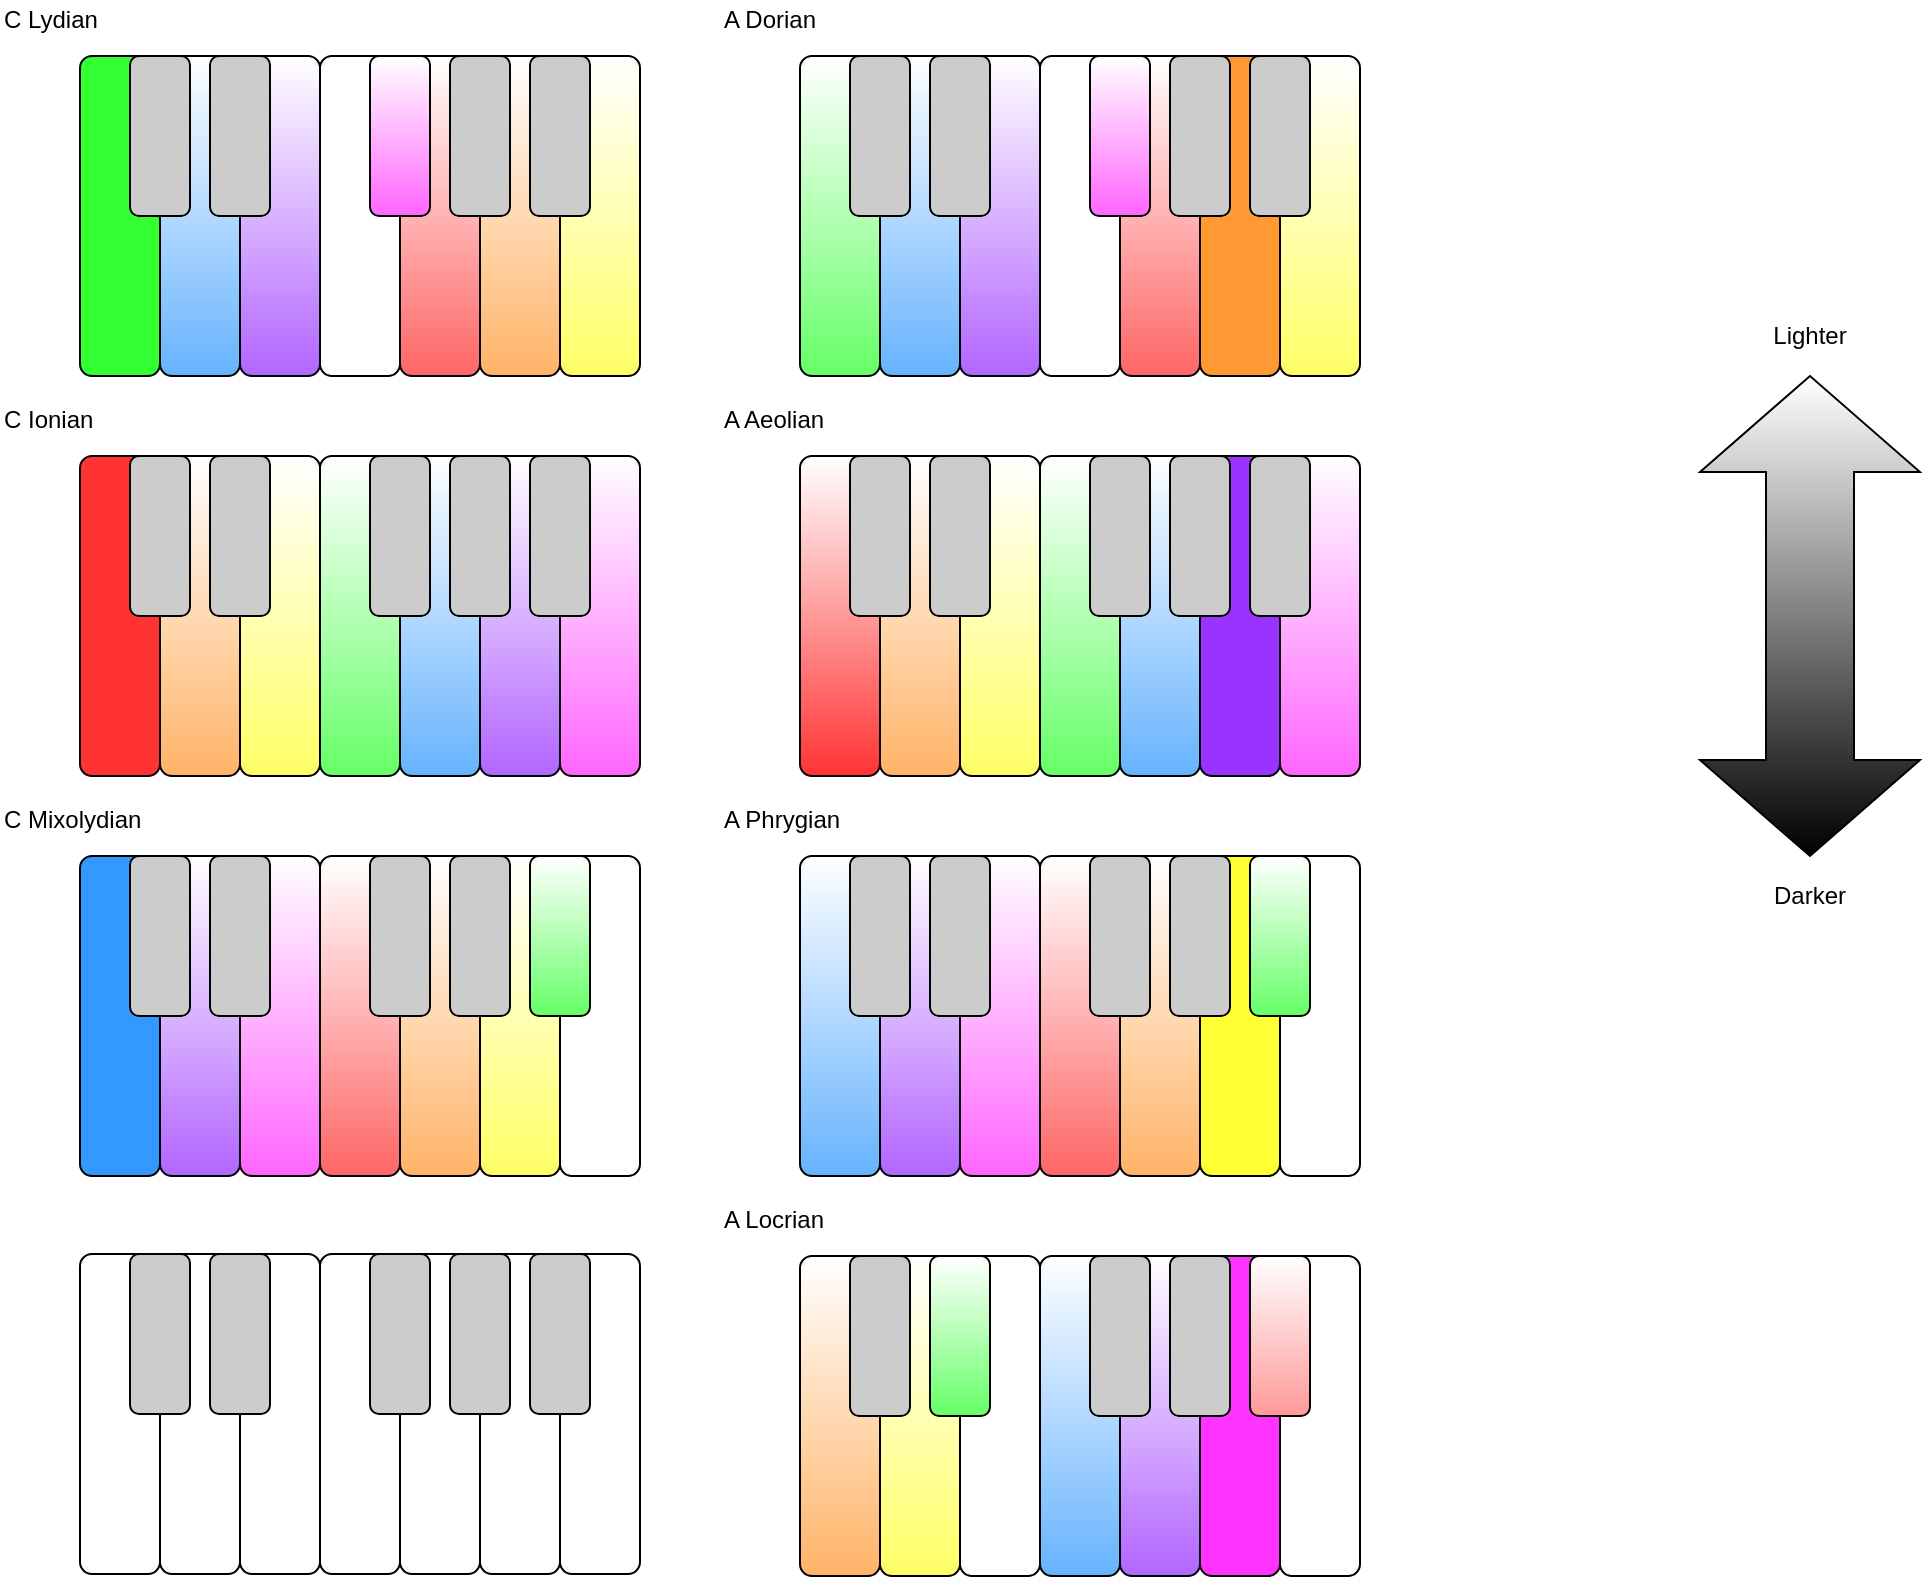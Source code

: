 <mxfile version="12.2.6" type="device" pages="1"><diagram id="di5Yv3GxX6VZjZerQhxb" name="Page-1"><mxGraphModel dx="1131" dy="741" grid="1" gridSize="10" guides="1" tooltips="1" connect="1" arrows="1" fold="1" page="1" pageScale="1" pageWidth="850" pageHeight="1100" math="0" shadow="0"><root><mxCell id="0"/><mxCell id="1" parent="0"/><mxCell id="85Zpxs_qxaEttx9XH-Ix-26" value="" style="rounded=1;whiteSpace=wrap;html=1;fillColor=#FF3333;gradientColor=none;gradientDirection=north;" parent="1" vertex="1"><mxGeometry x="40" y="240" width="40" height="160" as="geometry"/></mxCell><mxCell id="85Zpxs_qxaEttx9XH-Ix-27" value="" style="rounded=1;whiteSpace=wrap;html=1;fillColor=#FFB366;gradientColor=#ffffff;gradientDirection=north;" parent="1" vertex="1"><mxGeometry x="80" y="240" width="40" height="160" as="geometry"/></mxCell><mxCell id="85Zpxs_qxaEttx9XH-Ix-28" value="" style="rounded=1;whiteSpace=wrap;html=1;fillColor=#FFFF66;gradientColor=#ffffff;gradientDirection=north;" parent="1" vertex="1"><mxGeometry x="120" y="240" width="40" height="160" as="geometry"/></mxCell><mxCell id="85Zpxs_qxaEttx9XH-Ix-29" value="" style="rounded=1;whiteSpace=wrap;html=1;fillColor=#66FF66;gradientColor=#ffffff;gradientDirection=north;" parent="1" vertex="1"><mxGeometry x="160" y="240" width="40" height="160" as="geometry"/></mxCell><mxCell id="85Zpxs_qxaEttx9XH-Ix-30" value="" style="rounded=1;whiteSpace=wrap;html=1;fillColor=#66B2FF;gradientColor=#ffffff;gradientDirection=north;" parent="1" vertex="1"><mxGeometry x="200" y="240" width="40" height="160" as="geometry"/></mxCell><mxCell id="85Zpxs_qxaEttx9XH-Ix-31" value="" style="rounded=1;whiteSpace=wrap;html=1;fillColor=#B266FF;gradientColor=#ffffff;gradientDirection=north;" parent="1" vertex="1"><mxGeometry x="240" y="240" width="40" height="160" as="geometry"/></mxCell><mxCell id="85Zpxs_qxaEttx9XH-Ix-32" value="" style="rounded=1;whiteSpace=wrap;html=1;fillColor=#FF66FF;gradientColor=#ffffff;gradientDirection=north;" parent="1" vertex="1"><mxGeometry x="280" y="240" width="40" height="160" as="geometry"/></mxCell><mxCell id="85Zpxs_qxaEttx9XH-Ix-33" value="" style="rounded=1;whiteSpace=wrap;html=1;fillColor=#CCCCCC;" parent="1" vertex="1"><mxGeometry x="265" y="240" width="30" height="80" as="geometry"/></mxCell><mxCell id="85Zpxs_qxaEttx9XH-Ix-34" value="" style="rounded=1;whiteSpace=wrap;html=1;fillColor=#CCCCCC;" parent="1" vertex="1"><mxGeometry x="225" y="240" width="30" height="80" as="geometry"/></mxCell><mxCell id="85Zpxs_qxaEttx9XH-Ix-35" value="" style="rounded=1;whiteSpace=wrap;html=1;fillColor=#CCCCCC;" parent="1" vertex="1"><mxGeometry x="185" y="240" width="30" height="80" as="geometry"/></mxCell><mxCell id="85Zpxs_qxaEttx9XH-Ix-36" value="" style="rounded=1;whiteSpace=wrap;html=1;fillColor=#CCCCCC;" parent="1" vertex="1"><mxGeometry x="105" y="240" width="30" height="80" as="geometry"/></mxCell><mxCell id="85Zpxs_qxaEttx9XH-Ix-37" value="" style="rounded=1;whiteSpace=wrap;html=1;fillColor=#CCCCCC;" parent="1" vertex="1"><mxGeometry x="65" y="240" width="30" height="80" as="geometry"/></mxCell><mxCell id="85Zpxs_qxaEttx9XH-Ix-38" value="" style="rounded=1;whiteSpace=wrap;html=1;fillColor=#66FF66;gradientColor=#ffffff;gradientDirection=north;" parent="1" vertex="1"><mxGeometry x="400" y="40" width="40" height="160" as="geometry"/></mxCell><mxCell id="85Zpxs_qxaEttx9XH-Ix-39" value="" style="rounded=1;whiteSpace=wrap;html=1;fillColor=#66B2FF;gradientColor=#ffffff;gradientDirection=north;" parent="1" vertex="1"><mxGeometry x="440" y="40" width="40" height="160" as="geometry"/></mxCell><mxCell id="85Zpxs_qxaEttx9XH-Ix-40" value="" style="rounded=1;whiteSpace=wrap;html=1;fillColor=#B266FF;gradientDirection=north;gradientColor=#ffffff;" parent="1" vertex="1"><mxGeometry x="480" y="40" width="40" height="160" as="geometry"/></mxCell><mxCell id="85Zpxs_qxaEttx9XH-Ix-41" value="" style="rounded=1;whiteSpace=wrap;html=1;" parent="1" vertex="1"><mxGeometry x="520" y="40" width="40" height="160" as="geometry"/></mxCell><mxCell id="85Zpxs_qxaEttx9XH-Ix-42" value="" style="rounded=1;whiteSpace=wrap;html=1;fillColor=#FF6666;gradientDirection=north;gradientColor=#ffffff;" parent="1" vertex="1"><mxGeometry x="560" y="40" width="40" height="160" as="geometry"/></mxCell><mxCell id="85Zpxs_qxaEttx9XH-Ix-43" value="" style="rounded=1;whiteSpace=wrap;html=1;fillColor=#FF9933;" parent="1" vertex="1"><mxGeometry x="600" y="40" width="40" height="160" as="geometry"/></mxCell><mxCell id="85Zpxs_qxaEttx9XH-Ix-44" value="" style="rounded=1;whiteSpace=wrap;html=1;fillColor=#FFFF66;gradientDirection=north;gradientColor=#ffffff;" parent="1" vertex="1"><mxGeometry x="640" y="40" width="40" height="160" as="geometry"/></mxCell><mxCell id="85Zpxs_qxaEttx9XH-Ix-45" value="" style="rounded=1;whiteSpace=wrap;html=1;fillColor=#CCCCCC;" parent="1" vertex="1"><mxGeometry x="625" y="40" width="30" height="80" as="geometry"/></mxCell><mxCell id="85Zpxs_qxaEttx9XH-Ix-46" value="" style="rounded=1;whiteSpace=wrap;html=1;fillColor=#CCCCCC;" parent="1" vertex="1"><mxGeometry x="585" y="40" width="30" height="80" as="geometry"/></mxCell><mxCell id="85Zpxs_qxaEttx9XH-Ix-47" value="" style="rounded=1;whiteSpace=wrap;html=1;fillColor=#FF66FF;gradientDirection=north;gradientColor=#ffffff;" parent="1" vertex="1"><mxGeometry x="545" y="40" width="30" height="80" as="geometry"/></mxCell><mxCell id="85Zpxs_qxaEttx9XH-Ix-48" value="" style="rounded=1;whiteSpace=wrap;html=1;fillColor=#CCCCCC;" parent="1" vertex="1"><mxGeometry x="465" y="40" width="30" height="80" as="geometry"/></mxCell><mxCell id="85Zpxs_qxaEttx9XH-Ix-49" value="" style="rounded=1;whiteSpace=wrap;html=1;fillColor=#CCCCCC;" parent="1" vertex="1"><mxGeometry x="425" y="40" width="30" height="80" as="geometry"/></mxCell><mxCell id="85Zpxs_qxaEttx9XH-Ix-62" value="C Ionian" style="text;html=1;strokeColor=none;fillColor=none;align=left;verticalAlign=middle;whiteSpace=wrap;rounded=0;" parent="1" vertex="1"><mxGeometry y="212" width="320" height="20" as="geometry"/></mxCell><mxCell id="85Zpxs_qxaEttx9XH-Ix-63" value="A Dorian" style="text;html=1;strokeColor=none;fillColor=none;align=left;verticalAlign=middle;whiteSpace=wrap;rounded=0;" parent="1" vertex="1"><mxGeometry x="360" y="12" width="320" height="20" as="geometry"/></mxCell><mxCell id="85Zpxs_qxaEttx9XH-Ix-64" value="" style="rounded=1;whiteSpace=wrap;html=1;fillColor=#66B2FF;gradientColor=#ffffff;gradientDirection=north;" parent="1" vertex="1"><mxGeometry x="400" y="440" width="40" height="160" as="geometry"/></mxCell><mxCell id="85Zpxs_qxaEttx9XH-Ix-65" value="" style="rounded=1;whiteSpace=wrap;html=1;fillColor=#B266FF;gradientColor=#ffffff;gradientDirection=north;" parent="1" vertex="1"><mxGeometry x="440" y="440" width="40" height="160" as="geometry"/></mxCell><mxCell id="85Zpxs_qxaEttx9XH-Ix-66" value="" style="rounded=1;whiteSpace=wrap;html=1;fillColor=#FF66FF;gradientColor=#ffffff;gradientDirection=north;" parent="1" vertex="1"><mxGeometry x="480" y="440" width="40" height="160" as="geometry"/></mxCell><mxCell id="85Zpxs_qxaEttx9XH-Ix-67" value="" style="rounded=1;whiteSpace=wrap;html=1;gradientColor=#ffffff;fillColor=#FF6666;gradientDirection=north;" parent="1" vertex="1"><mxGeometry x="520" y="440" width="40" height="160" as="geometry"/></mxCell><mxCell id="85Zpxs_qxaEttx9XH-Ix-68" value="" style="rounded=1;whiteSpace=wrap;html=1;fillColor=#FFB366;gradientColor=#ffffff;gradientDirection=north;" parent="1" vertex="1"><mxGeometry x="560" y="440" width="40" height="160" as="geometry"/></mxCell><mxCell id="85Zpxs_qxaEttx9XH-Ix-69" value="" style="rounded=1;whiteSpace=wrap;html=1;fillColor=#FFFF33;gradientColor=none;" parent="1" vertex="1"><mxGeometry x="600" y="440" width="40" height="160" as="geometry"/></mxCell><mxCell id="85Zpxs_qxaEttx9XH-Ix-70" value="" style="rounded=1;whiteSpace=wrap;html=1;fillColor=#FFFFFF;" parent="1" vertex="1"><mxGeometry x="640" y="440" width="40" height="160" as="geometry"/></mxCell><mxCell id="85Zpxs_qxaEttx9XH-Ix-71" value="" style="rounded=1;whiteSpace=wrap;html=1;fillColor=#66FF66;gradientColor=#ffffff;gradientDirection=north;" parent="1" vertex="1"><mxGeometry x="625" y="440" width="30" height="80" as="geometry"/></mxCell><mxCell id="85Zpxs_qxaEttx9XH-Ix-72" value="" style="rounded=1;whiteSpace=wrap;html=1;fillColor=#CCCCCC;" parent="1" vertex="1"><mxGeometry x="585" y="440" width="30" height="80" as="geometry"/></mxCell><mxCell id="85Zpxs_qxaEttx9XH-Ix-73" value="" style="rounded=1;whiteSpace=wrap;html=1;fillColor=#CCCCCC;" parent="1" vertex="1"><mxGeometry x="545" y="440" width="30" height="80" as="geometry"/></mxCell><mxCell id="85Zpxs_qxaEttx9XH-Ix-74" value="" style="rounded=1;whiteSpace=wrap;html=1;fillColor=#CCCCCC;" parent="1" vertex="1"><mxGeometry x="465" y="440" width="30" height="80" as="geometry"/></mxCell><mxCell id="85Zpxs_qxaEttx9XH-Ix-75" value="" style="rounded=1;whiteSpace=wrap;html=1;fillColor=#CCCCCC;" parent="1" vertex="1"><mxGeometry x="425" y="440" width="30" height="80" as="geometry"/></mxCell><mxCell id="85Zpxs_qxaEttx9XH-Ix-76" value="A Phrygian" style="text;html=1;strokeColor=none;fillColor=none;align=left;verticalAlign=middle;whiteSpace=wrap;rounded=0;" parent="1" vertex="1"><mxGeometry x="360" y="412" width="320" height="20" as="geometry"/></mxCell><mxCell id="85Zpxs_qxaEttx9XH-Ix-77" value="" style="rounded=1;whiteSpace=wrap;html=1;fillColor=#33FF33;" parent="1" vertex="1"><mxGeometry x="40" y="40" width="40" height="160" as="geometry"/></mxCell><mxCell id="85Zpxs_qxaEttx9XH-Ix-78" value="" style="rounded=1;whiteSpace=wrap;html=1;fillColor=#66B2FF;gradientColor=#ffffff;gradientDirection=north;" parent="1" vertex="1"><mxGeometry x="80" y="40" width="40" height="160" as="geometry"/></mxCell><mxCell id="85Zpxs_qxaEttx9XH-Ix-79" value="" style="rounded=1;whiteSpace=wrap;html=1;fillColor=#B266FF;gradientColor=#ffffff;gradientDirection=north;" parent="1" vertex="1"><mxGeometry x="120" y="40" width="40" height="160" as="geometry"/></mxCell><mxCell id="85Zpxs_qxaEttx9XH-Ix-80" value="" style="rounded=1;whiteSpace=wrap;html=1;fillColor=#FFFFFF;" parent="1" vertex="1"><mxGeometry x="160" y="40" width="40" height="160" as="geometry"/></mxCell><mxCell id="85Zpxs_qxaEttx9XH-Ix-81" value="" style="rounded=1;whiteSpace=wrap;html=1;fillColor=#FF6666;gradientColor=#ffffff;gradientDirection=north;" parent="1" vertex="1"><mxGeometry x="200" y="40" width="40" height="160" as="geometry"/></mxCell><mxCell id="85Zpxs_qxaEttx9XH-Ix-82" value="" style="rounded=1;whiteSpace=wrap;html=1;fillColor=#FFB366;gradientColor=#ffffff;gradientDirection=north;" parent="1" vertex="1"><mxGeometry x="240" y="40" width="40" height="160" as="geometry"/></mxCell><mxCell id="85Zpxs_qxaEttx9XH-Ix-83" value="" style="rounded=1;whiteSpace=wrap;html=1;fillColor=#FFFF66;gradientColor=#ffffff;gradientDirection=north;" parent="1" vertex="1"><mxGeometry x="280" y="40" width="40" height="160" as="geometry"/></mxCell><mxCell id="85Zpxs_qxaEttx9XH-Ix-84" value="" style="rounded=1;whiteSpace=wrap;html=1;fillColor=#CCCCCC;" parent="1" vertex="1"><mxGeometry x="265" y="40" width="30" height="80" as="geometry"/></mxCell><mxCell id="85Zpxs_qxaEttx9XH-Ix-85" value="" style="rounded=1;whiteSpace=wrap;html=1;fillColor=#CCCCCC;" parent="1" vertex="1"><mxGeometry x="225" y="40" width="30" height="80" as="geometry"/></mxCell><mxCell id="85Zpxs_qxaEttx9XH-Ix-86" value="" style="rounded=1;whiteSpace=wrap;html=1;fillColor=#FF66FF;gradientColor=#ffffff;gradientDirection=north;" parent="1" vertex="1"><mxGeometry x="185" y="40" width="30" height="80" as="geometry"/></mxCell><mxCell id="85Zpxs_qxaEttx9XH-Ix-87" value="" style="rounded=1;whiteSpace=wrap;html=1;fillColor=#CCCCCC;" parent="1" vertex="1"><mxGeometry x="105" y="40" width="30" height="80" as="geometry"/></mxCell><mxCell id="85Zpxs_qxaEttx9XH-Ix-88" value="" style="rounded=1;whiteSpace=wrap;html=1;fillColor=#CCCCCC;" parent="1" vertex="1"><mxGeometry x="65" y="40" width="30" height="80" as="geometry"/></mxCell><mxCell id="85Zpxs_qxaEttx9XH-Ix-89" value="C Lydian" style="text;html=1;strokeColor=none;fillColor=none;align=left;verticalAlign=middle;whiteSpace=wrap;rounded=0;" parent="1" vertex="1"><mxGeometry y="12" width="320" height="20" as="geometry"/></mxCell><mxCell id="85Zpxs_qxaEttx9XH-Ix-90" value="" style="rounded=1;whiteSpace=wrap;html=1;fillColor=#3399FF;" parent="1" vertex="1"><mxGeometry x="40" y="440" width="40" height="160" as="geometry"/></mxCell><mxCell id="85Zpxs_qxaEttx9XH-Ix-91" value="" style="rounded=1;whiteSpace=wrap;html=1;fillColor=#B266FF;gradientColor=#ffffff;gradientDirection=north;" parent="1" vertex="1"><mxGeometry x="80" y="440" width="40" height="160" as="geometry"/></mxCell><mxCell id="85Zpxs_qxaEttx9XH-Ix-92" value="" style="rounded=1;whiteSpace=wrap;html=1;fillColor=#FF66FF;gradientColor=#ffffff;gradientDirection=north;" parent="1" vertex="1"><mxGeometry x="120" y="440" width="40" height="160" as="geometry"/></mxCell><mxCell id="85Zpxs_qxaEttx9XH-Ix-93" value="" style="rounded=1;whiteSpace=wrap;html=1;fillColor=#FF6666;gradientColor=#ffffff;gradientDirection=north;" parent="1" vertex="1"><mxGeometry x="160" y="440" width="40" height="160" as="geometry"/></mxCell><mxCell id="85Zpxs_qxaEttx9XH-Ix-94" value="" style="rounded=1;whiteSpace=wrap;html=1;fillColor=#FFB366;gradientColor=#ffffff;gradientDirection=north;" parent="1" vertex="1"><mxGeometry x="200" y="440" width="40" height="160" as="geometry"/></mxCell><mxCell id="85Zpxs_qxaEttx9XH-Ix-95" value="" style="rounded=1;whiteSpace=wrap;html=1;fillColor=#FFFF66;gradientColor=#ffffff;gradientDirection=north;" parent="1" vertex="1"><mxGeometry x="240" y="440" width="40" height="160" as="geometry"/></mxCell><mxCell id="85Zpxs_qxaEttx9XH-Ix-96" value="" style="rounded=1;whiteSpace=wrap;html=1;fillColor=#ffffff;gradientColor=none;gradientDirection=north;" parent="1" vertex="1"><mxGeometry x="280" y="440" width="40" height="160" as="geometry"/></mxCell><mxCell id="85Zpxs_qxaEttx9XH-Ix-97" value="" style="rounded=1;whiteSpace=wrap;html=1;fillColor=#66FF66;gradientColor=#ffffff;gradientDirection=north;" parent="1" vertex="1"><mxGeometry x="265" y="440" width="30" height="80" as="geometry"/></mxCell><mxCell id="85Zpxs_qxaEttx9XH-Ix-98" value="" style="rounded=1;whiteSpace=wrap;html=1;fillColor=#CCCCCC;" parent="1" vertex="1"><mxGeometry x="225" y="440" width="30" height="80" as="geometry"/></mxCell><mxCell id="85Zpxs_qxaEttx9XH-Ix-99" value="" style="rounded=1;whiteSpace=wrap;html=1;fillColor=#CCCCCC;gradientColor=none;gradientDirection=north;" parent="1" vertex="1"><mxGeometry x="185" y="440" width="30" height="80" as="geometry"/></mxCell><mxCell id="85Zpxs_qxaEttx9XH-Ix-100" value="" style="rounded=1;whiteSpace=wrap;html=1;fillColor=#CCCCCC;" parent="1" vertex="1"><mxGeometry x="105" y="440" width="30" height="80" as="geometry"/></mxCell><mxCell id="85Zpxs_qxaEttx9XH-Ix-101" value="" style="rounded=1;whiteSpace=wrap;html=1;fillColor=#CCCCCC;" parent="1" vertex="1"><mxGeometry x="65" y="440" width="30" height="80" as="geometry"/></mxCell><mxCell id="85Zpxs_qxaEttx9XH-Ix-102" value="C Mixolydian" style="text;html=1;strokeColor=none;fillColor=none;align=left;verticalAlign=middle;whiteSpace=wrap;rounded=0;" parent="1" vertex="1"><mxGeometry y="412" width="320" height="20" as="geometry"/></mxCell><mxCell id="85Zpxs_qxaEttx9XH-Ix-103" value="" style="rounded=1;whiteSpace=wrap;html=1;fillColor=#FF3333;gradientColor=#ffffff;gradientDirection=north;" parent="1" vertex="1"><mxGeometry x="400" y="240" width="40" height="160" as="geometry"/></mxCell><mxCell id="85Zpxs_qxaEttx9XH-Ix-104" value="" style="rounded=1;whiteSpace=wrap;html=1;fillColor=#FFB366;gradientColor=#ffffff;gradientDirection=north;" parent="1" vertex="1"><mxGeometry x="440" y="240" width="40" height="160" as="geometry"/></mxCell><mxCell id="85Zpxs_qxaEttx9XH-Ix-105" value="" style="rounded=1;whiteSpace=wrap;html=1;fillColor=#FFFF66;gradientColor=#ffffff;gradientDirection=north;" parent="1" vertex="1"><mxGeometry x="480" y="240" width="40" height="160" as="geometry"/></mxCell><mxCell id="85Zpxs_qxaEttx9XH-Ix-106" value="" style="rounded=1;whiteSpace=wrap;html=1;fillColor=#66FF66;gradientColor=#ffffff;gradientDirection=north;" parent="1" vertex="1"><mxGeometry x="520" y="240" width="40" height="160" as="geometry"/></mxCell><mxCell id="85Zpxs_qxaEttx9XH-Ix-107" value="" style="rounded=1;whiteSpace=wrap;html=1;fillColor=#66B2FF;gradientColor=#ffffff;gradientDirection=north;" parent="1" vertex="1"><mxGeometry x="560" y="240" width="40" height="160" as="geometry"/></mxCell><mxCell id="85Zpxs_qxaEttx9XH-Ix-108" value="" style="rounded=1;whiteSpace=wrap;html=1;fillColor=#9933FF;gradientColor=none;gradientDirection=north;" parent="1" vertex="1"><mxGeometry x="600" y="240" width="40" height="160" as="geometry"/></mxCell><mxCell id="85Zpxs_qxaEttx9XH-Ix-109" value="" style="rounded=1;whiteSpace=wrap;html=1;fillColor=#FF66FF;gradientColor=#ffffff;gradientDirection=north;" parent="1" vertex="1"><mxGeometry x="640" y="240" width="40" height="160" as="geometry"/></mxCell><mxCell id="85Zpxs_qxaEttx9XH-Ix-110" value="" style="rounded=1;whiteSpace=wrap;html=1;fillColor=#CCCCCC;" parent="1" vertex="1"><mxGeometry x="625" y="240" width="30" height="80" as="geometry"/></mxCell><mxCell id="85Zpxs_qxaEttx9XH-Ix-111" value="" style="rounded=1;whiteSpace=wrap;html=1;fillColor=#CCCCCC;" parent="1" vertex="1"><mxGeometry x="585" y="240" width="30" height="80" as="geometry"/></mxCell><mxCell id="85Zpxs_qxaEttx9XH-Ix-112" value="" style="rounded=1;whiteSpace=wrap;html=1;fillColor=#CCCCCC;" parent="1" vertex="1"><mxGeometry x="545" y="240" width="30" height="80" as="geometry"/></mxCell><mxCell id="85Zpxs_qxaEttx9XH-Ix-113" value="" style="rounded=1;whiteSpace=wrap;html=1;fillColor=#CCCCCC;" parent="1" vertex="1"><mxGeometry x="465" y="240" width="30" height="80" as="geometry"/></mxCell><mxCell id="85Zpxs_qxaEttx9XH-Ix-114" value="" style="rounded=1;whiteSpace=wrap;html=1;fillColor=#CCCCCC;" parent="1" vertex="1"><mxGeometry x="425" y="240" width="30" height="80" as="geometry"/></mxCell><mxCell id="85Zpxs_qxaEttx9XH-Ix-115" value="A Aeolian" style="text;html=1;strokeColor=none;fillColor=none;align=left;verticalAlign=middle;whiteSpace=wrap;rounded=0;" parent="1" vertex="1"><mxGeometry x="360" y="212" width="320" height="20" as="geometry"/></mxCell><mxCell id="85Zpxs_qxaEttx9XH-Ix-116" value="" style="rounded=1;whiteSpace=wrap;html=1;fillColor=#FFB366;gradientColor=#ffffff;gradientDirection=north;" parent="1" vertex="1"><mxGeometry x="400" y="640" width="40" height="160" as="geometry"/></mxCell><mxCell id="85Zpxs_qxaEttx9XH-Ix-117" value="" style="rounded=1;whiteSpace=wrap;html=1;fillColor=#FFFF66;gradientColor=#ffffff;gradientDirection=north;" parent="1" vertex="1"><mxGeometry x="440" y="640" width="40" height="160" as="geometry"/></mxCell><mxCell id="85Zpxs_qxaEttx9XH-Ix-118" value="" style="rounded=1;whiteSpace=wrap;html=1;fillColor=#FFFFFF;gradientColor=none;gradientDirection=north;" parent="1" vertex="1"><mxGeometry x="480" y="640" width="40" height="160" as="geometry"/></mxCell><mxCell id="85Zpxs_qxaEttx9XH-Ix-119" value="" style="rounded=1;whiteSpace=wrap;html=1;gradientColor=#ffffff;fillColor=#66B2FF;gradientDirection=north;" parent="1" vertex="1"><mxGeometry x="520" y="640" width="40" height="160" as="geometry"/></mxCell><mxCell id="85Zpxs_qxaEttx9XH-Ix-120" value="" style="rounded=1;whiteSpace=wrap;html=1;fillColor=#B266FF;gradientColor=#ffffff;gradientDirection=north;" parent="1" vertex="1"><mxGeometry x="560" y="640" width="40" height="160" as="geometry"/></mxCell><mxCell id="85Zpxs_qxaEttx9XH-Ix-121" value="" style="rounded=1;whiteSpace=wrap;html=1;fillColor=#FF33FF;gradientColor=none;" parent="1" vertex="1"><mxGeometry x="600" y="640" width="40" height="160" as="geometry"/></mxCell><mxCell id="85Zpxs_qxaEttx9XH-Ix-122" value="" style="rounded=1;whiteSpace=wrap;html=1;fillColor=#FFFFFF;" parent="1" vertex="1"><mxGeometry x="640" y="640" width="40" height="160" as="geometry"/></mxCell><mxCell id="85Zpxs_qxaEttx9XH-Ix-123" value="" style="rounded=1;whiteSpace=wrap;html=1;fillColor=#FF9999;gradientColor=#ffffff;gradientDirection=north;" parent="1" vertex="1"><mxGeometry x="625" y="640" width="30" height="80" as="geometry"/></mxCell><mxCell id="85Zpxs_qxaEttx9XH-Ix-124" value="" style="rounded=1;whiteSpace=wrap;html=1;fillColor=#CCCCCC;" parent="1" vertex="1"><mxGeometry x="585" y="640" width="30" height="80" as="geometry"/></mxCell><mxCell id="85Zpxs_qxaEttx9XH-Ix-125" value="" style="rounded=1;whiteSpace=wrap;html=1;fillColor=#CCCCCC;" parent="1" vertex="1"><mxGeometry x="545" y="640" width="30" height="80" as="geometry"/></mxCell><mxCell id="85Zpxs_qxaEttx9XH-Ix-126" value="" style="rounded=1;whiteSpace=wrap;html=1;fillColor=#66FF66;gradientColor=#ffffff;gradientDirection=north;" parent="1" vertex="1"><mxGeometry x="465" y="640" width="30" height="80" as="geometry"/></mxCell><mxCell id="85Zpxs_qxaEttx9XH-Ix-127" value="" style="rounded=1;whiteSpace=wrap;html=1;fillColor=#CCCCCC;" parent="1" vertex="1"><mxGeometry x="425" y="640" width="30" height="80" as="geometry"/></mxCell><mxCell id="85Zpxs_qxaEttx9XH-Ix-128" value="A Locrian" style="text;html=1;strokeColor=none;fillColor=none;align=left;verticalAlign=middle;whiteSpace=wrap;rounded=0;" parent="1" vertex="1"><mxGeometry x="360" y="612" width="320" height="20" as="geometry"/></mxCell><mxCell id="85Zpxs_qxaEttx9XH-Ix-129" value="" style="rounded=1;whiteSpace=wrap;html=1;" parent="1" vertex="1"><mxGeometry x="40" y="639" width="40" height="160" as="geometry"/></mxCell><mxCell id="85Zpxs_qxaEttx9XH-Ix-130" value="" style="rounded=1;whiteSpace=wrap;html=1;" parent="1" vertex="1"><mxGeometry x="80" y="639" width="40" height="160" as="geometry"/></mxCell><mxCell id="85Zpxs_qxaEttx9XH-Ix-131" value="" style="rounded=1;whiteSpace=wrap;html=1;" parent="1" vertex="1"><mxGeometry x="120" y="639" width="40" height="160" as="geometry"/></mxCell><mxCell id="85Zpxs_qxaEttx9XH-Ix-132" value="" style="rounded=1;whiteSpace=wrap;html=1;" parent="1" vertex="1"><mxGeometry x="160" y="639" width="40" height="160" as="geometry"/></mxCell><mxCell id="85Zpxs_qxaEttx9XH-Ix-133" value="" style="rounded=1;whiteSpace=wrap;html=1;" parent="1" vertex="1"><mxGeometry x="200" y="639" width="40" height="160" as="geometry"/></mxCell><mxCell id="85Zpxs_qxaEttx9XH-Ix-134" value="" style="rounded=1;whiteSpace=wrap;html=1;" parent="1" vertex="1"><mxGeometry x="240" y="639" width="40" height="160" as="geometry"/></mxCell><mxCell id="85Zpxs_qxaEttx9XH-Ix-135" value="" style="rounded=1;whiteSpace=wrap;html=1;" parent="1" vertex="1"><mxGeometry x="280" y="639" width="40" height="160" as="geometry"/></mxCell><mxCell id="85Zpxs_qxaEttx9XH-Ix-136" value="" style="rounded=1;whiteSpace=wrap;html=1;fillColor=#CCCCCC;" parent="1" vertex="1"><mxGeometry x="265" y="639" width="30" height="80" as="geometry"/></mxCell><mxCell id="85Zpxs_qxaEttx9XH-Ix-137" value="" style="rounded=1;whiteSpace=wrap;html=1;fillColor=#CCCCCC;" parent="1" vertex="1"><mxGeometry x="225" y="639" width="30" height="80" as="geometry"/></mxCell><mxCell id="85Zpxs_qxaEttx9XH-Ix-138" value="" style="rounded=1;whiteSpace=wrap;html=1;fillColor=#CCCCCC;" parent="1" vertex="1"><mxGeometry x="185" y="639" width="30" height="80" as="geometry"/></mxCell><mxCell id="85Zpxs_qxaEttx9XH-Ix-139" value="" style="rounded=1;whiteSpace=wrap;html=1;fillColor=#CCCCCC;" parent="1" vertex="1"><mxGeometry x="105" y="639" width="30" height="80" as="geometry"/></mxCell><mxCell id="85Zpxs_qxaEttx9XH-Ix-140" value="" style="rounded=1;whiteSpace=wrap;html=1;fillColor=#CCCCCC;" parent="1" vertex="1"><mxGeometry x="65" y="639" width="30" height="80" as="geometry"/></mxCell><mxCell id="85Zpxs_qxaEttx9XH-Ix-141" value="" style="shape=image;verticalLabelPosition=bottom;labelBackgroundColor=#ffffff;verticalAlign=top;aspect=fixed;imageAspect=0;image=https://upload.wikimedia.org/wikipedia/commons/thumb/3/33/C-major_a-minor.svg/440px-C-major_a-minor.svg.png;" parent="1" vertex="1"><mxGeometry x="720" y="260" width="120" height="120" as="geometry"/></mxCell><mxCell id="85Zpxs_qxaEttx9XH-Ix-142" value="" style="shape=image;verticalLabelPosition=bottom;labelBackgroundColor=#ffffff;verticalAlign=top;aspect=fixed;imageAspect=0;image=https://upload.wikimedia.org/wikipedia/commons/thumb/1/13/G-major_e-minor.svg/440px-G-major_e-minor.svg.png;" parent="1" vertex="1"><mxGeometry x="720" y="60" width="120" height="120" as="geometry"/></mxCell><mxCell id="85Zpxs_qxaEttx9XH-Ix-143" value="" style="shape=image;verticalLabelPosition=bottom;labelBackgroundColor=#ffffff;verticalAlign=top;aspect=fixed;imageAspect=0;image=https://upload.wikimedia.org/wikipedia/commons/thumb/b/b4/F-major_d-minor.svg/440px-F-major_d-minor.svg.png;" parent="1" vertex="1"><mxGeometry x="720" y="460" width="120" height="120" as="geometry"/></mxCell><mxCell id="85Zpxs_qxaEttx9XH-Ix-146" value="" style="shape=image;verticalLabelPosition=bottom;labelBackgroundColor=#ffffff;verticalAlign=top;aspect=fixed;imageAspect=0;image=https://upload.wikimedia.org/wikipedia/commons/thumb/f/fe/B-flat-major_g-minor.svg/440px-B-flat-major_g-minor.svg.png;" parent="1" vertex="1"><mxGeometry x="720" y="659" width="120" height="120" as="geometry"/></mxCell><mxCell id="z94nySlQKC4zdwt7uZZD-4" value="" style="html=1;shadow=0;dashed=0;align=center;verticalAlign=middle;shape=mxgraph.arrows2.twoWayArrow;dy=0.6;dx=48;fillColor=#000000;gradientColor=#FFFFFF;direction=south;gradientDirection=west;" vertex="1" parent="1"><mxGeometry x="850" y="200" width="110" height="240" as="geometry"/></mxCell><mxCell id="z94nySlQKC4zdwt7uZZD-5" value="Lighter" style="text;html=1;strokeColor=none;fillColor=none;align=center;verticalAlign=middle;whiteSpace=wrap;rounded=0;" vertex="1" parent="1"><mxGeometry x="885" y="170" width="40" height="20" as="geometry"/></mxCell><mxCell id="z94nySlQKC4zdwt7uZZD-6" value="Darker" style="text;html=1;strokeColor=none;fillColor=none;align=center;verticalAlign=middle;whiteSpace=wrap;rounded=0;" vertex="1" parent="1"><mxGeometry x="885" y="450" width="40" height="20" as="geometry"/></mxCell></root></mxGraphModel></diagram></mxfile>